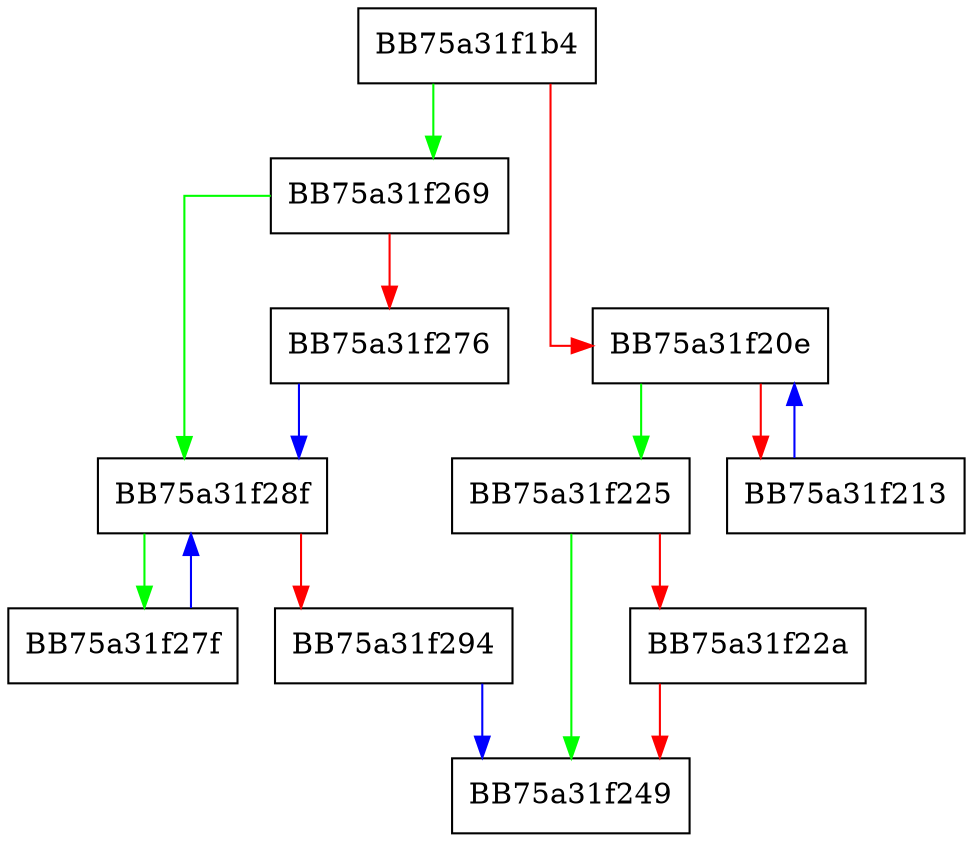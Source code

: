digraph set_size {
  node [shape="box"];
  graph [splines=ortho];
  BB75a31f1b4 -> BB75a31f269 [color="green"];
  BB75a31f1b4 -> BB75a31f20e [color="red"];
  BB75a31f20e -> BB75a31f225 [color="green"];
  BB75a31f20e -> BB75a31f213 [color="red"];
  BB75a31f213 -> BB75a31f20e [color="blue"];
  BB75a31f225 -> BB75a31f249 [color="green"];
  BB75a31f225 -> BB75a31f22a [color="red"];
  BB75a31f22a -> BB75a31f249 [color="red"];
  BB75a31f269 -> BB75a31f28f [color="green"];
  BB75a31f269 -> BB75a31f276 [color="red"];
  BB75a31f276 -> BB75a31f28f [color="blue"];
  BB75a31f27f -> BB75a31f28f [color="blue"];
  BB75a31f28f -> BB75a31f27f [color="green"];
  BB75a31f28f -> BB75a31f294 [color="red"];
  BB75a31f294 -> BB75a31f249 [color="blue"];
}